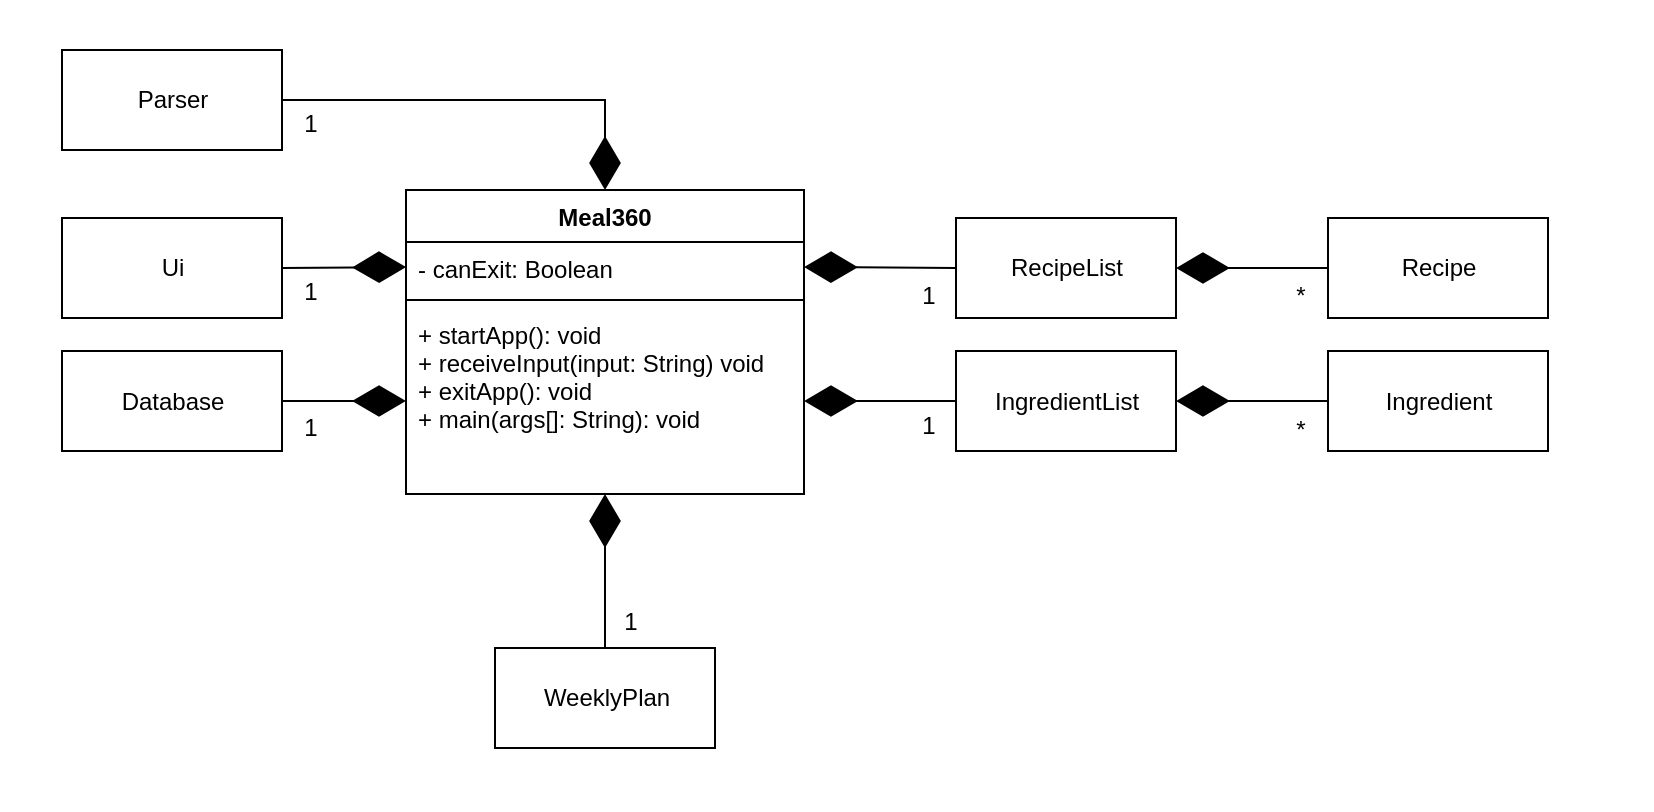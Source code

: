 <mxfile version="20.8.10" type="device"><diagram name="Page-1" id="iIjgThHYcFBI7fSDfPCQ"><mxGraphModel dx="1050" dy="629" grid="0" gridSize="10" guides="1" tooltips="1" connect="1" arrows="1" fold="1" page="1" pageScale="1" pageWidth="1169" pageHeight="827" math="0" shadow="0"><root><mxCell id="0"/><mxCell id="1" parent="0"/><mxCell id="JF5-mBuqQwCYcnWKkJHH-32" value="" style="rounded=0;whiteSpace=wrap;html=1;strokeColor=none;" vertex="1" parent="1"><mxGeometry x="20" y="111" width="826" height="405" as="geometry"/></mxCell><mxCell id="8fiMyOy6zMDmhauH4YXm-1" value="Meal360" style="swimlane;fontStyle=1;align=center;verticalAlign=top;childLayout=stackLayout;horizontal=1;startSize=26;horizontalStack=0;resizeParent=1;resizeParentMax=0;resizeLast=0;collapsible=1;marginBottom=0;" parent="1" vertex="1"><mxGeometry x="223" y="206" width="199" height="152" as="geometry"/></mxCell><mxCell id="8fiMyOy6zMDmhauH4YXm-2" value="- canExit: Boolean" style="text;strokeColor=none;fillColor=none;align=left;verticalAlign=top;spacingLeft=4;spacingRight=4;overflow=hidden;rotatable=0;points=[[0,0.5],[1,0.5]];portConstraint=eastwest;" parent="8fiMyOy6zMDmhauH4YXm-1" vertex="1"><mxGeometry y="26" width="199" height="25" as="geometry"/></mxCell><mxCell id="8fiMyOy6zMDmhauH4YXm-3" value="" style="line;strokeWidth=1;fillColor=none;align=left;verticalAlign=middle;spacingTop=-1;spacingLeft=3;spacingRight=3;rotatable=0;labelPosition=right;points=[];portConstraint=eastwest;strokeColor=inherit;" parent="8fiMyOy6zMDmhauH4YXm-1" vertex="1"><mxGeometry y="51" width="199" height="8" as="geometry"/></mxCell><mxCell id="8fiMyOy6zMDmhauH4YXm-4" value="+ startApp(): void&#10;+ receiveInput(input: String) void&#10;+ exitApp(): void&#10;+ main(args[]: String): void" style="text;strokeColor=none;fillColor=none;align=left;verticalAlign=top;spacingLeft=4;spacingRight=4;overflow=hidden;rotatable=0;points=[[0,0.5],[1,0.5]];portConstraint=eastwest;" parent="8fiMyOy6zMDmhauH4YXm-1" vertex="1"><mxGeometry y="59" width="199" height="93" as="geometry"/></mxCell><mxCell id="JF5-mBuqQwCYcnWKkJHH-1" value="Ui" style="html=1;" vertex="1" parent="1"><mxGeometry x="51" y="220" width="110" height="50" as="geometry"/></mxCell><mxCell id="JF5-mBuqQwCYcnWKkJHH-2" value="Parser" style="html=1;" vertex="1" parent="1"><mxGeometry x="51" y="136" width="110" height="50" as="geometry"/></mxCell><mxCell id="JF5-mBuqQwCYcnWKkJHH-6" value="Database" style="html=1;" vertex="1" parent="1"><mxGeometry x="51" y="286.5" width="110" height="50" as="geometry"/></mxCell><mxCell id="JF5-mBuqQwCYcnWKkJHH-7" value="RecipeList" style="html=1;" vertex="1" parent="1"><mxGeometry x="498" y="220" width="110" height="50" as="geometry"/></mxCell><mxCell id="JF5-mBuqQwCYcnWKkJHH-8" value="IngredientList" style="html=1;" vertex="1" parent="1"><mxGeometry x="498" y="286.5" width="110" height="50" as="geometry"/></mxCell><mxCell id="JF5-mBuqQwCYcnWKkJHH-9" value="WeeklyPlan" style="html=1;" vertex="1" parent="1"><mxGeometry x="267.5" y="435" width="110" height="50" as="geometry"/></mxCell><mxCell id="JF5-mBuqQwCYcnWKkJHH-11" value="" style="endArrow=diamondThin;endFill=1;endSize=24;html=1;rounded=0;exitX=0.5;exitY=0;exitDx=0;exitDy=0;" edge="1" parent="1" source="JF5-mBuqQwCYcnWKkJHH-9" target="8fiMyOy6zMDmhauH4YXm-4"><mxGeometry width="160" relative="1" as="geometry"><mxPoint x="258" y="292" as="sourcePoint"/><mxPoint x="418" y="292" as="targetPoint"/></mxGeometry></mxCell><mxCell id="JF5-mBuqQwCYcnWKkJHH-13" value="1" style="text;html=1;align=center;verticalAlign=middle;resizable=0;points=[];autosize=1;strokeColor=none;fillColor=none;" vertex="1" parent="1"><mxGeometry x="322" y="409" width="25" height="26" as="geometry"/></mxCell><mxCell id="JF5-mBuqQwCYcnWKkJHH-16" value="" style="endArrow=diamondThin;endFill=1;endSize=24;html=1;rounded=0;entryX=0;entryY=0.5;entryDx=0;entryDy=0;exitX=1;exitY=0.5;exitDx=0;exitDy=0;" edge="1" parent="1" source="JF5-mBuqQwCYcnWKkJHH-6" target="8fiMyOy6zMDmhauH4YXm-4"><mxGeometry width="160" relative="1" as="geometry"><mxPoint x="188" y="409" as="sourcePoint"/><mxPoint x="187.005" y="332.372" as="targetPoint"/></mxGeometry></mxCell><mxCell id="JF5-mBuqQwCYcnWKkJHH-17" value="" style="endArrow=diamondThin;endFill=1;endSize=24;html=1;rounded=0;entryX=0;entryY=0.5;entryDx=0;entryDy=0;exitX=1;exitY=0.5;exitDx=0;exitDy=0;" edge="1" parent="1" source="JF5-mBuqQwCYcnWKkJHH-1" target="8fiMyOy6zMDmhauH4YXm-2"><mxGeometry width="160" relative="1" as="geometry"><mxPoint x="161" y="250.8" as="sourcePoint"/><mxPoint x="223" y="250.8" as="targetPoint"/></mxGeometry></mxCell><mxCell id="JF5-mBuqQwCYcnWKkJHH-18" value="1" style="text;html=1;align=center;verticalAlign=middle;resizable=0;points=[];autosize=1;strokeColor=none;fillColor=none;" vertex="1" parent="1"><mxGeometry x="162" y="312" width="25" height="26" as="geometry"/></mxCell><mxCell id="JF5-mBuqQwCYcnWKkJHH-19" value="1" style="text;html=1;align=center;verticalAlign=middle;resizable=0;points=[];autosize=1;strokeColor=none;fillColor=none;" vertex="1" parent="1"><mxGeometry x="162" y="244" width="25" height="26" as="geometry"/></mxCell><mxCell id="JF5-mBuqQwCYcnWKkJHH-20" value="" style="endArrow=diamondThin;endFill=1;endSize=24;html=1;rounded=0;entryX=0.5;entryY=0;entryDx=0;entryDy=0;exitX=1;exitY=0.5;exitDx=0;exitDy=0;edgeStyle=orthogonalEdgeStyle;" edge="1" parent="1" source="JF5-mBuqQwCYcnWKkJHH-2" target="8fiMyOy6zMDmhauH4YXm-1"><mxGeometry width="160" relative="1" as="geometry"><mxPoint x="171" y="255" as="sourcePoint"/><mxPoint x="233.0" y="254.5" as="targetPoint"/></mxGeometry></mxCell><mxCell id="JF5-mBuqQwCYcnWKkJHH-21" value="1" style="text;html=1;align=center;verticalAlign=middle;resizable=0;points=[];autosize=1;strokeColor=none;fillColor=none;" vertex="1" parent="1"><mxGeometry x="162" y="160" width="25" height="26" as="geometry"/></mxCell><mxCell id="JF5-mBuqQwCYcnWKkJHH-22" value="" style="endArrow=diamondThin;endFill=1;endSize=24;html=1;rounded=0;exitX=0;exitY=0.5;exitDx=0;exitDy=0;entryX=1;entryY=0.5;entryDx=0;entryDy=0;" edge="1" parent="1" source="JF5-mBuqQwCYcnWKkJHH-7" target="8fiMyOy6zMDmhauH4YXm-2"><mxGeometry width="160" relative="1" as="geometry"><mxPoint x="444" y="333" as="sourcePoint"/><mxPoint x="444" y="256" as="targetPoint"/></mxGeometry></mxCell><mxCell id="JF5-mBuqQwCYcnWKkJHH-23" value="" style="endArrow=diamondThin;endFill=1;endSize=24;html=1;rounded=0;exitX=0;exitY=0.5;exitDx=0;exitDy=0;entryX=1;entryY=0.5;entryDx=0;entryDy=0;" edge="1" parent="1" source="JF5-mBuqQwCYcnWKkJHH-8" target="8fiMyOy6zMDmhauH4YXm-4"><mxGeometry width="160" relative="1" as="geometry"><mxPoint x="508" y="263" as="sourcePoint"/><mxPoint x="432" y="254.5" as="targetPoint"/></mxGeometry></mxCell><mxCell id="JF5-mBuqQwCYcnWKkJHH-24" value="1" style="text;html=1;align=center;verticalAlign=middle;resizable=0;points=[];autosize=1;strokeColor=none;fillColor=none;" vertex="1" parent="1"><mxGeometry x="471" y="246" width="25" height="26" as="geometry"/></mxCell><mxCell id="JF5-mBuqQwCYcnWKkJHH-25" value="1" style="text;html=1;align=center;verticalAlign=middle;resizable=0;points=[];autosize=1;strokeColor=none;fillColor=none;" vertex="1" parent="1"><mxGeometry x="471" y="310.5" width="25" height="26" as="geometry"/></mxCell><mxCell id="JF5-mBuqQwCYcnWKkJHH-26" value="Recipe" style="html=1;" vertex="1" parent="1"><mxGeometry x="684" y="220" width="110" height="50" as="geometry"/></mxCell><mxCell id="JF5-mBuqQwCYcnWKkJHH-27" value="" style="endArrow=diamondThin;endFill=1;endSize=24;html=1;rounded=0;exitX=0;exitY=0.5;exitDx=0;exitDy=0;entryX=1;entryY=0.5;entryDx=0;entryDy=0;" edge="1" parent="1" source="JF5-mBuqQwCYcnWKkJHH-26" target="JF5-mBuqQwCYcnWKkJHH-7"><mxGeometry width="160" relative="1" as="geometry"><mxPoint x="630" y="333" as="sourcePoint"/><mxPoint x="608" y="244.5" as="targetPoint"/></mxGeometry></mxCell><mxCell id="JF5-mBuqQwCYcnWKkJHH-28" value="*" style="text;html=1;align=center;verticalAlign=middle;resizable=0;points=[];autosize=1;strokeColor=none;fillColor=none;" vertex="1" parent="1"><mxGeometry x="658" y="246" width="23" height="26" as="geometry"/></mxCell><mxCell id="JF5-mBuqQwCYcnWKkJHH-29" value="Ingredient" style="html=1;" vertex="1" parent="1"><mxGeometry x="684" y="286.5" width="110" height="50" as="geometry"/></mxCell><mxCell id="JF5-mBuqQwCYcnWKkJHH-30" value="" style="endArrow=diamondThin;endFill=1;endSize=24;html=1;rounded=0;exitX=0;exitY=0.5;exitDx=0;exitDy=0;" edge="1" parent="1" source="JF5-mBuqQwCYcnWKkJHH-29" target="JF5-mBuqQwCYcnWKkJHH-8"><mxGeometry width="160" relative="1" as="geometry"><mxPoint x="630" y="399.5" as="sourcePoint"/><mxPoint x="608" y="311.5" as="targetPoint"/></mxGeometry></mxCell><mxCell id="JF5-mBuqQwCYcnWKkJHH-31" value="*" style="text;html=1;align=center;verticalAlign=middle;resizable=0;points=[];autosize=1;strokeColor=none;fillColor=none;" vertex="1" parent="1"><mxGeometry x="658" y="312.5" width="23" height="26" as="geometry"/></mxCell></root></mxGraphModel></diagram></mxfile>